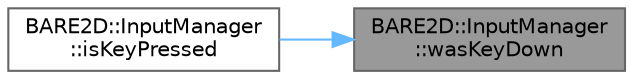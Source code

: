 digraph "BARE2D::InputManager::wasKeyDown"
{
 // INTERACTIVE_SVG=YES
 // LATEX_PDF_SIZE
  bgcolor="transparent";
  edge [fontname=Helvetica,fontsize=10,labelfontname=Helvetica,labelfontsize=10];
  node [fontname=Helvetica,fontsize=10,shape=box,height=0.2,width=0.4];
  rankdir="RL";
  Node1 [label="BARE2D::InputManager\l::wasKeyDown",height=0.2,width=0.4,color="gray40", fillcolor="grey60", style="filled", fontcolor="black",tooltip="Checks if the key was down last frame."];
  Node1 -> Node2 [dir="back",color="steelblue1",style="solid"];
  Node2 [label="BARE2D::InputManager\l::isKeyPressed",height=0.2,width=0.4,color="grey40", fillcolor="white", style="filled",URL="$class_b_a_r_e2_d_1_1_input_manager.html#abe9f1c4106ef768213f17f974f35c3b9",tooltip="Checks if the key has just been pressed."];
}
